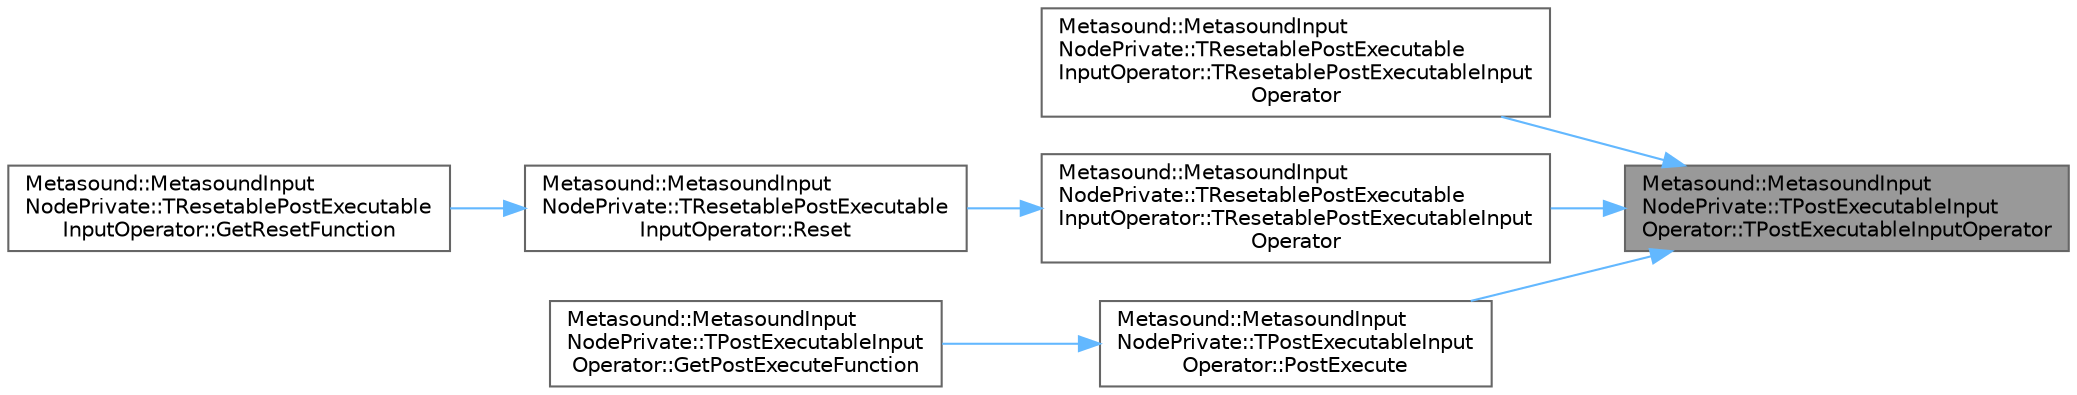 digraph "Metasound::MetasoundInputNodePrivate::TPostExecutableInputOperator::TPostExecutableInputOperator"
{
 // INTERACTIVE_SVG=YES
 // LATEX_PDF_SIZE
  bgcolor="transparent";
  edge [fontname=Helvetica,fontsize=10,labelfontname=Helvetica,labelfontsize=10];
  node [fontname=Helvetica,fontsize=10,shape=box,height=0.2,width=0.4];
  rankdir="RL";
  Node1 [id="Node000001",label="Metasound::MetasoundInput\lNodePrivate::TPostExecutableInput\lOperator::TPostExecutableInputOperator",height=0.2,width=0.4,color="gray40", fillcolor="grey60", style="filled", fontcolor="black",tooltip=" "];
  Node1 -> Node2 [id="edge1_Node000001_Node000002",dir="back",color="steelblue1",style="solid",tooltip=" "];
  Node2 [id="Node000002",label="Metasound::MetasoundInput\lNodePrivate::TResetablePostExecutable\lInputOperator::TResetablePostExecutableInput\lOperator",height=0.2,width=0.4,color="grey40", fillcolor="white", style="filled",URL="$df/da7/classMetasound_1_1MetasoundInputNodePrivate_1_1TResetablePostExecutableInputOperator.html#abc93f2af8f9a9b5c826ad7a34c80e63c",tooltip=" "];
  Node1 -> Node3 [id="edge2_Node000001_Node000003",dir="back",color="steelblue1",style="solid",tooltip=" "];
  Node3 [id="Node000003",label="Metasound::MetasoundInput\lNodePrivate::TResetablePostExecutable\lInputOperator::TResetablePostExecutableInput\lOperator",height=0.2,width=0.4,color="grey40", fillcolor="white", style="filled",URL="$df/da7/classMetasound_1_1MetasoundInputNodePrivate_1_1TResetablePostExecutableInputOperator.html#afc774a82909171350695ff372b0b0cc2",tooltip=" "];
  Node3 -> Node4 [id="edge3_Node000003_Node000004",dir="back",color="steelblue1",style="solid",tooltip=" "];
  Node4 [id="Node000004",label="Metasound::MetasoundInput\lNodePrivate::TResetablePostExecutable\lInputOperator::Reset",height=0.2,width=0.4,color="grey40", fillcolor="white", style="filled",URL="$df/da7/classMetasound_1_1MetasoundInputNodePrivate_1_1TResetablePostExecutableInputOperator.html#a11614292261a0fbb02d16f9b8f5e2ff9",tooltip=" "];
  Node4 -> Node5 [id="edge4_Node000004_Node000005",dir="back",color="steelblue1",style="solid",tooltip=" "];
  Node5 [id="Node000005",label="Metasound::MetasoundInput\lNodePrivate::TResetablePostExecutable\lInputOperator::GetResetFunction",height=0.2,width=0.4,color="grey40", fillcolor="white", style="filled",URL="$df/da7/classMetasound_1_1MetasoundInputNodePrivate_1_1TResetablePostExecutableInputOperator.html#ad5b3cf7ff4cc7201d99ea0418ea75d75",tooltip="Return the reset function to call during graph execution."];
  Node1 -> Node6 [id="edge5_Node000001_Node000006",dir="back",color="steelblue1",style="solid",tooltip=" "];
  Node6 [id="Node000006",label="Metasound::MetasoundInput\lNodePrivate::TPostExecutableInput\lOperator::PostExecute",height=0.2,width=0.4,color="grey40", fillcolor="white", style="filled",URL="$dd/d0e/classMetasound_1_1MetasoundInputNodePrivate_1_1TPostExecutableInputOperator.html#abc04eab7f42bbdab961f40a1eea6d754",tooltip=" "];
  Node6 -> Node7 [id="edge6_Node000006_Node000007",dir="back",color="steelblue1",style="solid",tooltip=" "];
  Node7 [id="Node000007",label="Metasound::MetasoundInput\lNodePrivate::TPostExecutableInput\lOperator::GetPostExecuteFunction",height=0.2,width=0.4,color="grey40", fillcolor="white", style="filled",URL="$dd/d0e/classMetasound_1_1MetasoundInputNodePrivate_1_1TPostExecutableInputOperator.html#a1fb96b7095cdb9b143d54a2685d42e9a",tooltip="Return the FPostExecute function to call during graph post execution."];
}

